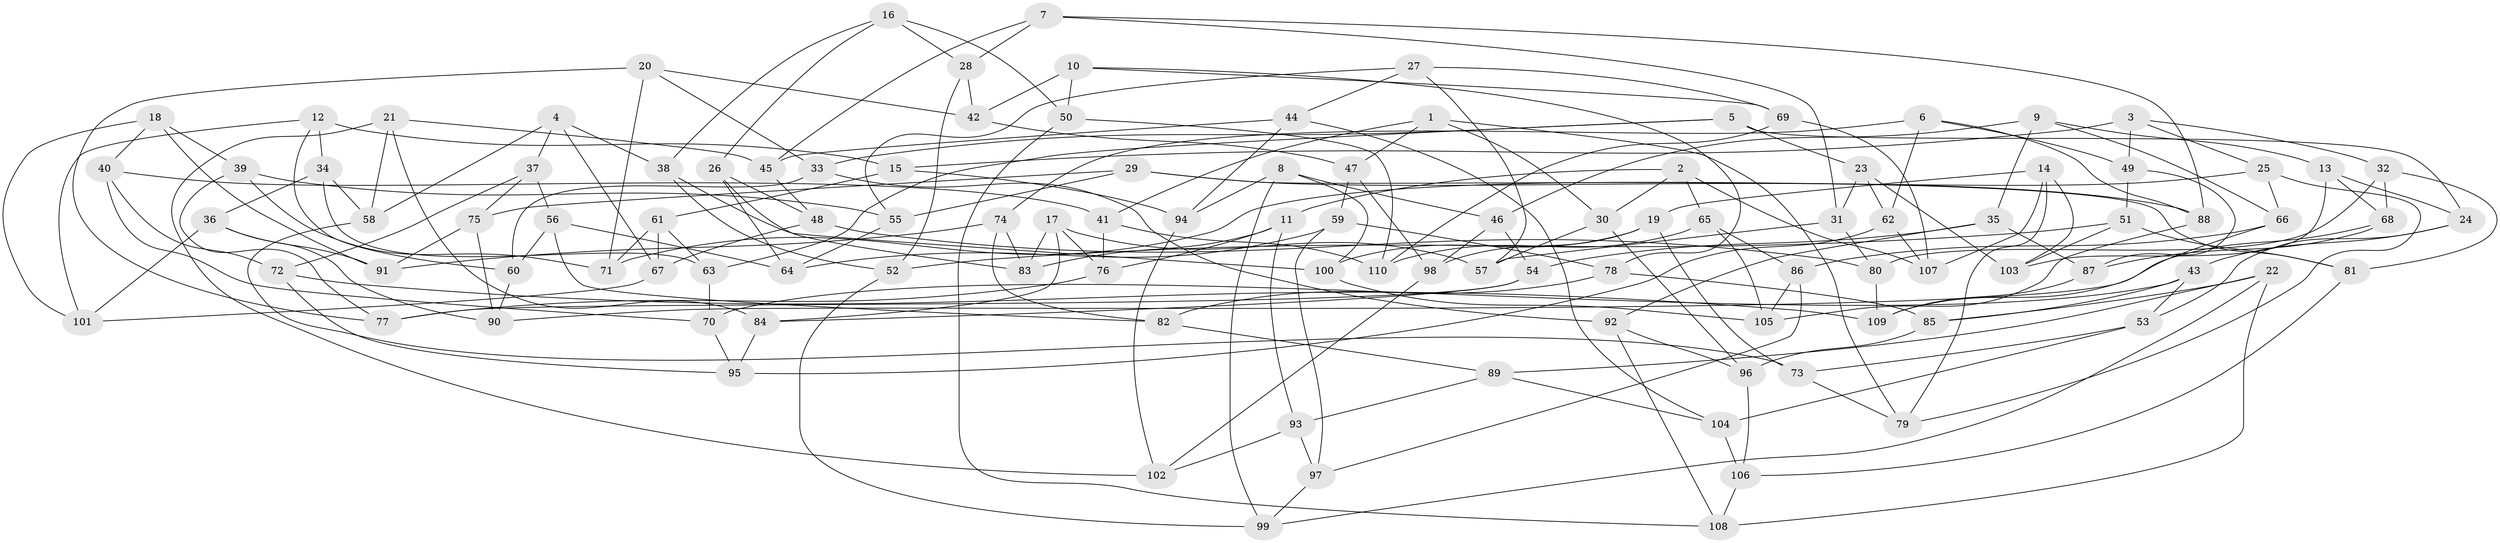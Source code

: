 // Generated by graph-tools (version 1.1) at 2025/50/03/09/25 03:50:44]
// undirected, 110 vertices, 220 edges
graph export_dot {
graph [start="1"]
  node [color=gray90,style=filled];
  1;
  2;
  3;
  4;
  5;
  6;
  7;
  8;
  9;
  10;
  11;
  12;
  13;
  14;
  15;
  16;
  17;
  18;
  19;
  20;
  21;
  22;
  23;
  24;
  25;
  26;
  27;
  28;
  29;
  30;
  31;
  32;
  33;
  34;
  35;
  36;
  37;
  38;
  39;
  40;
  41;
  42;
  43;
  44;
  45;
  46;
  47;
  48;
  49;
  50;
  51;
  52;
  53;
  54;
  55;
  56;
  57;
  58;
  59;
  60;
  61;
  62;
  63;
  64;
  65;
  66;
  67;
  68;
  69;
  70;
  71;
  72;
  73;
  74;
  75;
  76;
  77;
  78;
  79;
  80;
  81;
  82;
  83;
  84;
  85;
  86;
  87;
  88;
  89;
  90;
  91;
  92;
  93;
  94;
  95;
  96;
  97;
  98;
  99;
  100;
  101;
  102;
  103;
  104;
  105;
  106;
  107;
  108;
  109;
  110;
  1 -- 41;
  1 -- 79;
  1 -- 30;
  1 -- 47;
  2 -- 30;
  2 -- 107;
  2 -- 65;
  2 -- 11;
  3 -- 15;
  3 -- 49;
  3 -- 25;
  3 -- 32;
  4 -- 67;
  4 -- 58;
  4 -- 38;
  4 -- 37;
  5 -- 23;
  5 -- 33;
  5 -- 24;
  5 -- 63;
  6 -- 74;
  6 -- 49;
  6 -- 88;
  6 -- 62;
  7 -- 88;
  7 -- 28;
  7 -- 31;
  7 -- 45;
  8 -- 99;
  8 -- 100;
  8 -- 94;
  8 -- 46;
  9 -- 13;
  9 -- 66;
  9 -- 46;
  9 -- 35;
  10 -- 42;
  10 -- 78;
  10 -- 50;
  10 -- 69;
  11 -- 76;
  11 -- 83;
  11 -- 93;
  12 -- 15;
  12 -- 34;
  12 -- 101;
  12 -- 60;
  13 -- 103;
  13 -- 68;
  13 -- 24;
  14 -- 19;
  14 -- 79;
  14 -- 107;
  14 -- 103;
  15 -- 61;
  15 -- 94;
  16 -- 28;
  16 -- 38;
  16 -- 50;
  16 -- 26;
  17 -- 57;
  17 -- 84;
  17 -- 76;
  17 -- 83;
  18 -- 91;
  18 -- 39;
  18 -- 101;
  18 -- 40;
  19 -- 100;
  19 -- 73;
  19 -- 98;
  20 -- 71;
  20 -- 77;
  20 -- 42;
  20 -- 33;
  21 -- 84;
  21 -- 102;
  21 -- 58;
  21 -- 45;
  22 -- 85;
  22 -- 89;
  22 -- 108;
  22 -- 99;
  23 -- 31;
  23 -- 62;
  23 -- 103;
  24 -- 53;
  24 -- 43;
  25 -- 66;
  25 -- 79;
  25 -- 71;
  26 -- 64;
  26 -- 83;
  26 -- 48;
  27 -- 44;
  27 -- 69;
  27 -- 55;
  27 -- 57;
  28 -- 42;
  28 -- 52;
  29 -- 88;
  29 -- 55;
  29 -- 81;
  29 -- 75;
  30 -- 57;
  30 -- 96;
  31 -- 57;
  31 -- 80;
  32 -- 68;
  32 -- 81;
  32 -- 80;
  33 -- 60;
  33 -- 92;
  34 -- 36;
  34 -- 58;
  34 -- 63;
  35 -- 54;
  35 -- 92;
  35 -- 87;
  36 -- 101;
  36 -- 91;
  36 -- 90;
  37 -- 75;
  37 -- 72;
  37 -- 56;
  38 -- 52;
  38 -- 100;
  39 -- 55;
  39 -- 77;
  39 -- 71;
  40 -- 41;
  40 -- 70;
  40 -- 72;
  41 -- 110;
  41 -- 76;
  42 -- 47;
  43 -- 70;
  43 -- 53;
  43 -- 85;
  44 -- 104;
  44 -- 45;
  44 -- 94;
  45 -- 48;
  46 -- 54;
  46 -- 98;
  47 -- 98;
  47 -- 59;
  48 -- 80;
  48 -- 67;
  49 -- 87;
  49 -- 51;
  50 -- 108;
  50 -- 110;
  51 -- 81;
  51 -- 52;
  51 -- 103;
  52 -- 99;
  53 -- 104;
  53 -- 73;
  54 -- 84;
  54 -- 77;
  55 -- 64;
  56 -- 60;
  56 -- 64;
  56 -- 82;
  58 -- 73;
  59 -- 97;
  59 -- 78;
  59 -- 64;
  60 -- 90;
  61 -- 67;
  61 -- 63;
  61 -- 71;
  62 -- 95;
  62 -- 107;
  63 -- 70;
  65 -- 110;
  65 -- 86;
  65 -- 105;
  66 -- 86;
  66 -- 109;
  67 -- 101;
  68 -- 90;
  68 -- 87;
  69 -- 110;
  69 -- 107;
  70 -- 95;
  72 -- 109;
  72 -- 95;
  73 -- 79;
  74 -- 91;
  74 -- 82;
  74 -- 83;
  75 -- 91;
  75 -- 90;
  76 -- 77;
  78 -- 82;
  78 -- 85;
  80 -- 109;
  81 -- 106;
  82 -- 89;
  84 -- 95;
  85 -- 96;
  86 -- 97;
  86 -- 105;
  87 -- 109;
  88 -- 105;
  89 -- 104;
  89 -- 93;
  92 -- 108;
  92 -- 96;
  93 -- 102;
  93 -- 97;
  94 -- 102;
  96 -- 106;
  97 -- 99;
  98 -- 102;
  100 -- 105;
  104 -- 106;
  106 -- 108;
}
